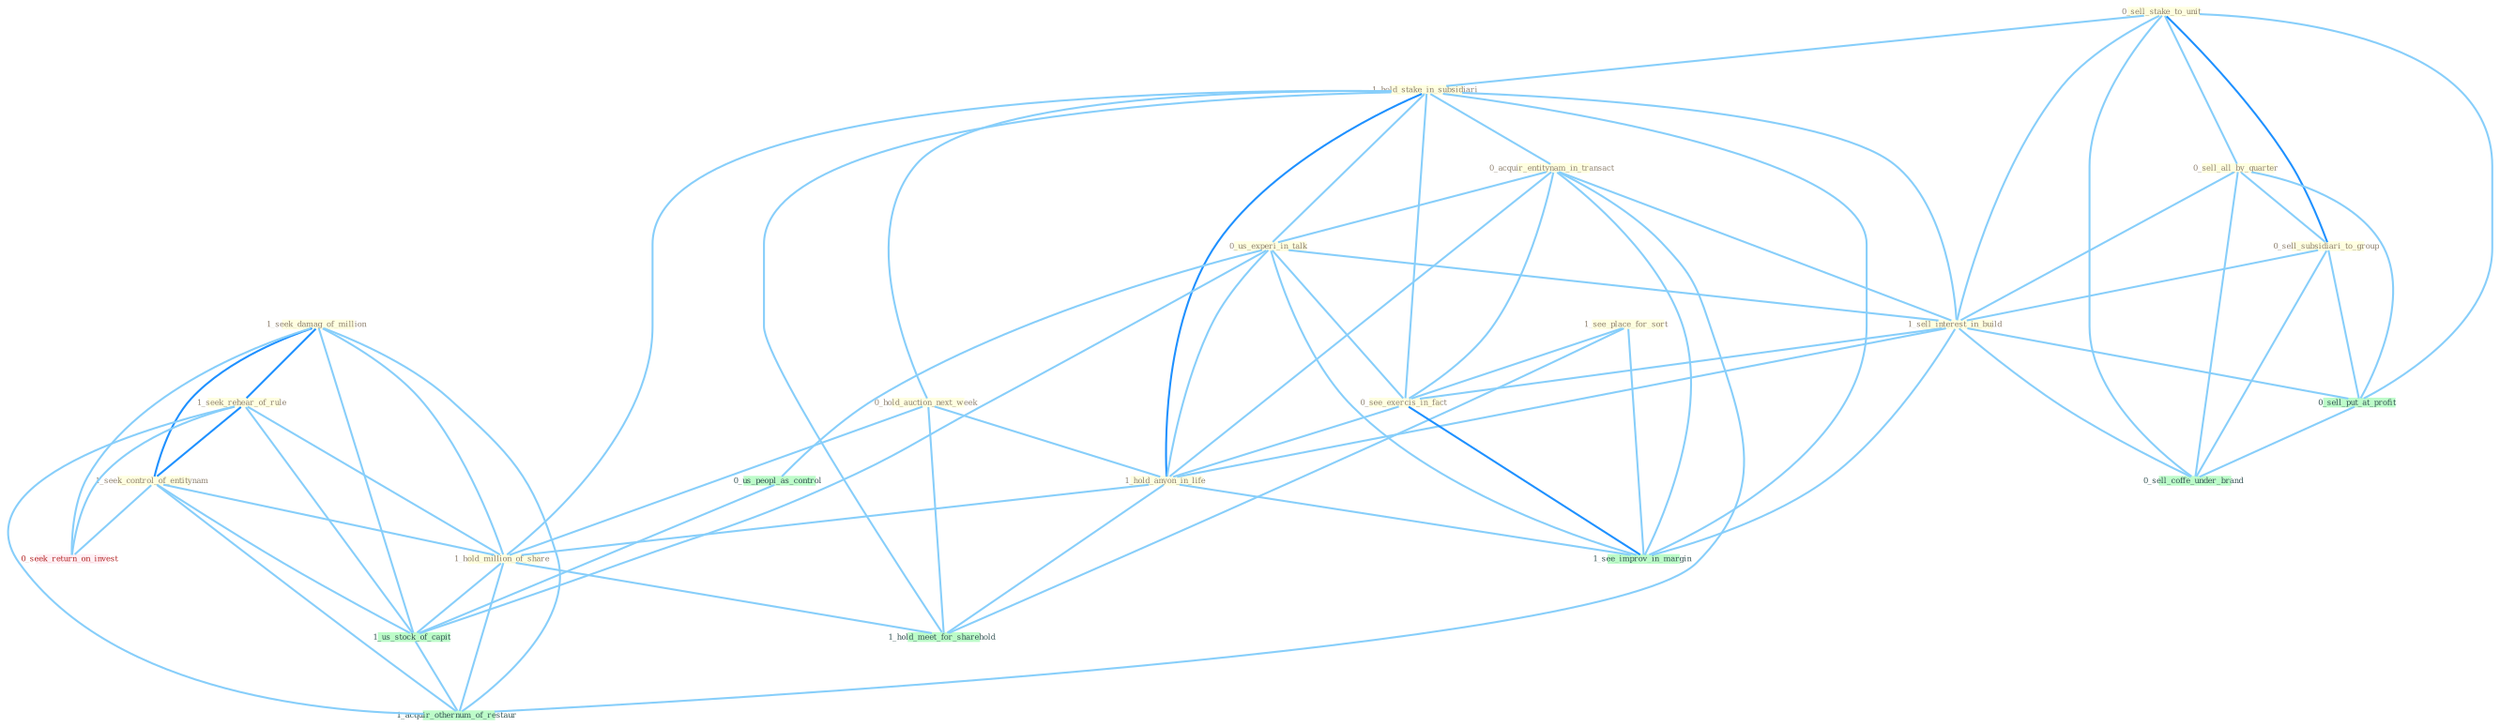 Graph G{ 
    node
    [shape=polygon,style=filled,width=.5,height=.06,color="#BDFCC9",fixedsize=true,fontsize=4,
    fontcolor="#2f4f4f"];
    {node
    [color="#ffffe0", fontcolor="#8b7d6b"] "1_seek_damag_of_million " "1_seek_rehear_of_rule " "0_sell_stake_to_unit " "1_hold_stake_in_subsidiari " "0_acquir_entitynam_in_transact " "0_us_experi_in_talk " "1_seek_control_of_entitynam " "0_sell_all_by_quarter " "0_sell_subsidiari_to_group " "1_sell_interest_in_build " "0_hold_auction_next_week " "1_see_place_for_sort " "0_see_exercis_in_fact " "1_hold_anyon_in_life " "1_hold_million_of_share "}
{node [color="#fff0f5", fontcolor="#b22222"] "0_seek_return_on_invest "}
edge [color="#B0E2FF"];

	"1_seek_damag_of_million " -- "1_seek_rehear_of_rule " [w="2", color="#1e90ff" , len=0.8];
	"1_seek_damag_of_million " -- "1_seek_control_of_entitynam " [w="2", color="#1e90ff" , len=0.8];
	"1_seek_damag_of_million " -- "1_hold_million_of_share " [w="1", color="#87cefa" ];
	"1_seek_damag_of_million " -- "0_seek_return_on_invest " [w="1", color="#87cefa" ];
	"1_seek_damag_of_million " -- "1_us_stock_of_capit " [w="1", color="#87cefa" ];
	"1_seek_damag_of_million " -- "1_acquir_othernum_of_restaur " [w="1", color="#87cefa" ];
	"1_seek_rehear_of_rule " -- "1_seek_control_of_entitynam " [w="2", color="#1e90ff" , len=0.8];
	"1_seek_rehear_of_rule " -- "1_hold_million_of_share " [w="1", color="#87cefa" ];
	"1_seek_rehear_of_rule " -- "0_seek_return_on_invest " [w="1", color="#87cefa" ];
	"1_seek_rehear_of_rule " -- "1_us_stock_of_capit " [w="1", color="#87cefa" ];
	"1_seek_rehear_of_rule " -- "1_acquir_othernum_of_restaur " [w="1", color="#87cefa" ];
	"0_sell_stake_to_unit " -- "1_hold_stake_in_subsidiari " [w="1", color="#87cefa" ];
	"0_sell_stake_to_unit " -- "0_sell_all_by_quarter " [w="1", color="#87cefa" ];
	"0_sell_stake_to_unit " -- "0_sell_subsidiari_to_group " [w="2", color="#1e90ff" , len=0.8];
	"0_sell_stake_to_unit " -- "1_sell_interest_in_build " [w="1", color="#87cefa" ];
	"0_sell_stake_to_unit " -- "0_sell_put_at_profit " [w="1", color="#87cefa" ];
	"0_sell_stake_to_unit " -- "0_sell_coffe_under_brand " [w="1", color="#87cefa" ];
	"1_hold_stake_in_subsidiari " -- "0_acquir_entitynam_in_transact " [w="1", color="#87cefa" ];
	"1_hold_stake_in_subsidiari " -- "0_us_experi_in_talk " [w="1", color="#87cefa" ];
	"1_hold_stake_in_subsidiari " -- "1_sell_interest_in_build " [w="1", color="#87cefa" ];
	"1_hold_stake_in_subsidiari " -- "0_hold_auction_next_week " [w="1", color="#87cefa" ];
	"1_hold_stake_in_subsidiari " -- "0_see_exercis_in_fact " [w="1", color="#87cefa" ];
	"1_hold_stake_in_subsidiari " -- "1_hold_anyon_in_life " [w="2", color="#1e90ff" , len=0.8];
	"1_hold_stake_in_subsidiari " -- "1_hold_million_of_share " [w="1", color="#87cefa" ];
	"1_hold_stake_in_subsidiari " -- "1_see_improv_in_margin " [w="1", color="#87cefa" ];
	"1_hold_stake_in_subsidiari " -- "1_hold_meet_for_sharehold " [w="1", color="#87cefa" ];
	"0_acquir_entitynam_in_transact " -- "0_us_experi_in_talk " [w="1", color="#87cefa" ];
	"0_acquir_entitynam_in_transact " -- "1_sell_interest_in_build " [w="1", color="#87cefa" ];
	"0_acquir_entitynam_in_transact " -- "0_see_exercis_in_fact " [w="1", color="#87cefa" ];
	"0_acquir_entitynam_in_transact " -- "1_hold_anyon_in_life " [w="1", color="#87cefa" ];
	"0_acquir_entitynam_in_transact " -- "1_see_improv_in_margin " [w="1", color="#87cefa" ];
	"0_acquir_entitynam_in_transact " -- "1_acquir_othernum_of_restaur " [w="1", color="#87cefa" ];
	"0_us_experi_in_talk " -- "1_sell_interest_in_build " [w="1", color="#87cefa" ];
	"0_us_experi_in_talk " -- "0_see_exercis_in_fact " [w="1", color="#87cefa" ];
	"0_us_experi_in_talk " -- "1_hold_anyon_in_life " [w="1", color="#87cefa" ];
	"0_us_experi_in_talk " -- "0_us_peopl_as_control " [w="1", color="#87cefa" ];
	"0_us_experi_in_talk " -- "1_us_stock_of_capit " [w="1", color="#87cefa" ];
	"0_us_experi_in_talk " -- "1_see_improv_in_margin " [w="1", color="#87cefa" ];
	"1_seek_control_of_entitynam " -- "1_hold_million_of_share " [w="1", color="#87cefa" ];
	"1_seek_control_of_entitynam " -- "0_seek_return_on_invest " [w="1", color="#87cefa" ];
	"1_seek_control_of_entitynam " -- "1_us_stock_of_capit " [w="1", color="#87cefa" ];
	"1_seek_control_of_entitynam " -- "1_acquir_othernum_of_restaur " [w="1", color="#87cefa" ];
	"0_sell_all_by_quarter " -- "0_sell_subsidiari_to_group " [w="1", color="#87cefa" ];
	"0_sell_all_by_quarter " -- "1_sell_interest_in_build " [w="1", color="#87cefa" ];
	"0_sell_all_by_quarter " -- "0_sell_put_at_profit " [w="1", color="#87cefa" ];
	"0_sell_all_by_quarter " -- "0_sell_coffe_under_brand " [w="1", color="#87cefa" ];
	"0_sell_subsidiari_to_group " -- "1_sell_interest_in_build " [w="1", color="#87cefa" ];
	"0_sell_subsidiari_to_group " -- "0_sell_put_at_profit " [w="1", color="#87cefa" ];
	"0_sell_subsidiari_to_group " -- "0_sell_coffe_under_brand " [w="1", color="#87cefa" ];
	"1_sell_interest_in_build " -- "0_see_exercis_in_fact " [w="1", color="#87cefa" ];
	"1_sell_interest_in_build " -- "1_hold_anyon_in_life " [w="1", color="#87cefa" ];
	"1_sell_interest_in_build " -- "0_sell_put_at_profit " [w="1", color="#87cefa" ];
	"1_sell_interest_in_build " -- "1_see_improv_in_margin " [w="1", color="#87cefa" ];
	"1_sell_interest_in_build " -- "0_sell_coffe_under_brand " [w="1", color="#87cefa" ];
	"0_hold_auction_next_week " -- "1_hold_anyon_in_life " [w="1", color="#87cefa" ];
	"0_hold_auction_next_week " -- "1_hold_million_of_share " [w="1", color="#87cefa" ];
	"0_hold_auction_next_week " -- "1_hold_meet_for_sharehold " [w="1", color="#87cefa" ];
	"1_see_place_for_sort " -- "0_see_exercis_in_fact " [w="1", color="#87cefa" ];
	"1_see_place_for_sort " -- "1_see_improv_in_margin " [w="1", color="#87cefa" ];
	"1_see_place_for_sort " -- "1_hold_meet_for_sharehold " [w="1", color="#87cefa" ];
	"0_see_exercis_in_fact " -- "1_hold_anyon_in_life " [w="1", color="#87cefa" ];
	"0_see_exercis_in_fact " -- "1_see_improv_in_margin " [w="2", color="#1e90ff" , len=0.8];
	"1_hold_anyon_in_life " -- "1_hold_million_of_share " [w="1", color="#87cefa" ];
	"1_hold_anyon_in_life " -- "1_see_improv_in_margin " [w="1", color="#87cefa" ];
	"1_hold_anyon_in_life " -- "1_hold_meet_for_sharehold " [w="1", color="#87cefa" ];
	"1_hold_million_of_share " -- "1_us_stock_of_capit " [w="1", color="#87cefa" ];
	"1_hold_million_of_share " -- "1_hold_meet_for_sharehold " [w="1", color="#87cefa" ];
	"1_hold_million_of_share " -- "1_acquir_othernum_of_restaur " [w="1", color="#87cefa" ];
	"0_us_peopl_as_control " -- "1_us_stock_of_capit " [w="1", color="#87cefa" ];
	"0_sell_put_at_profit " -- "0_sell_coffe_under_brand " [w="1", color="#87cefa" ];
	"1_us_stock_of_capit " -- "1_acquir_othernum_of_restaur " [w="1", color="#87cefa" ];
}